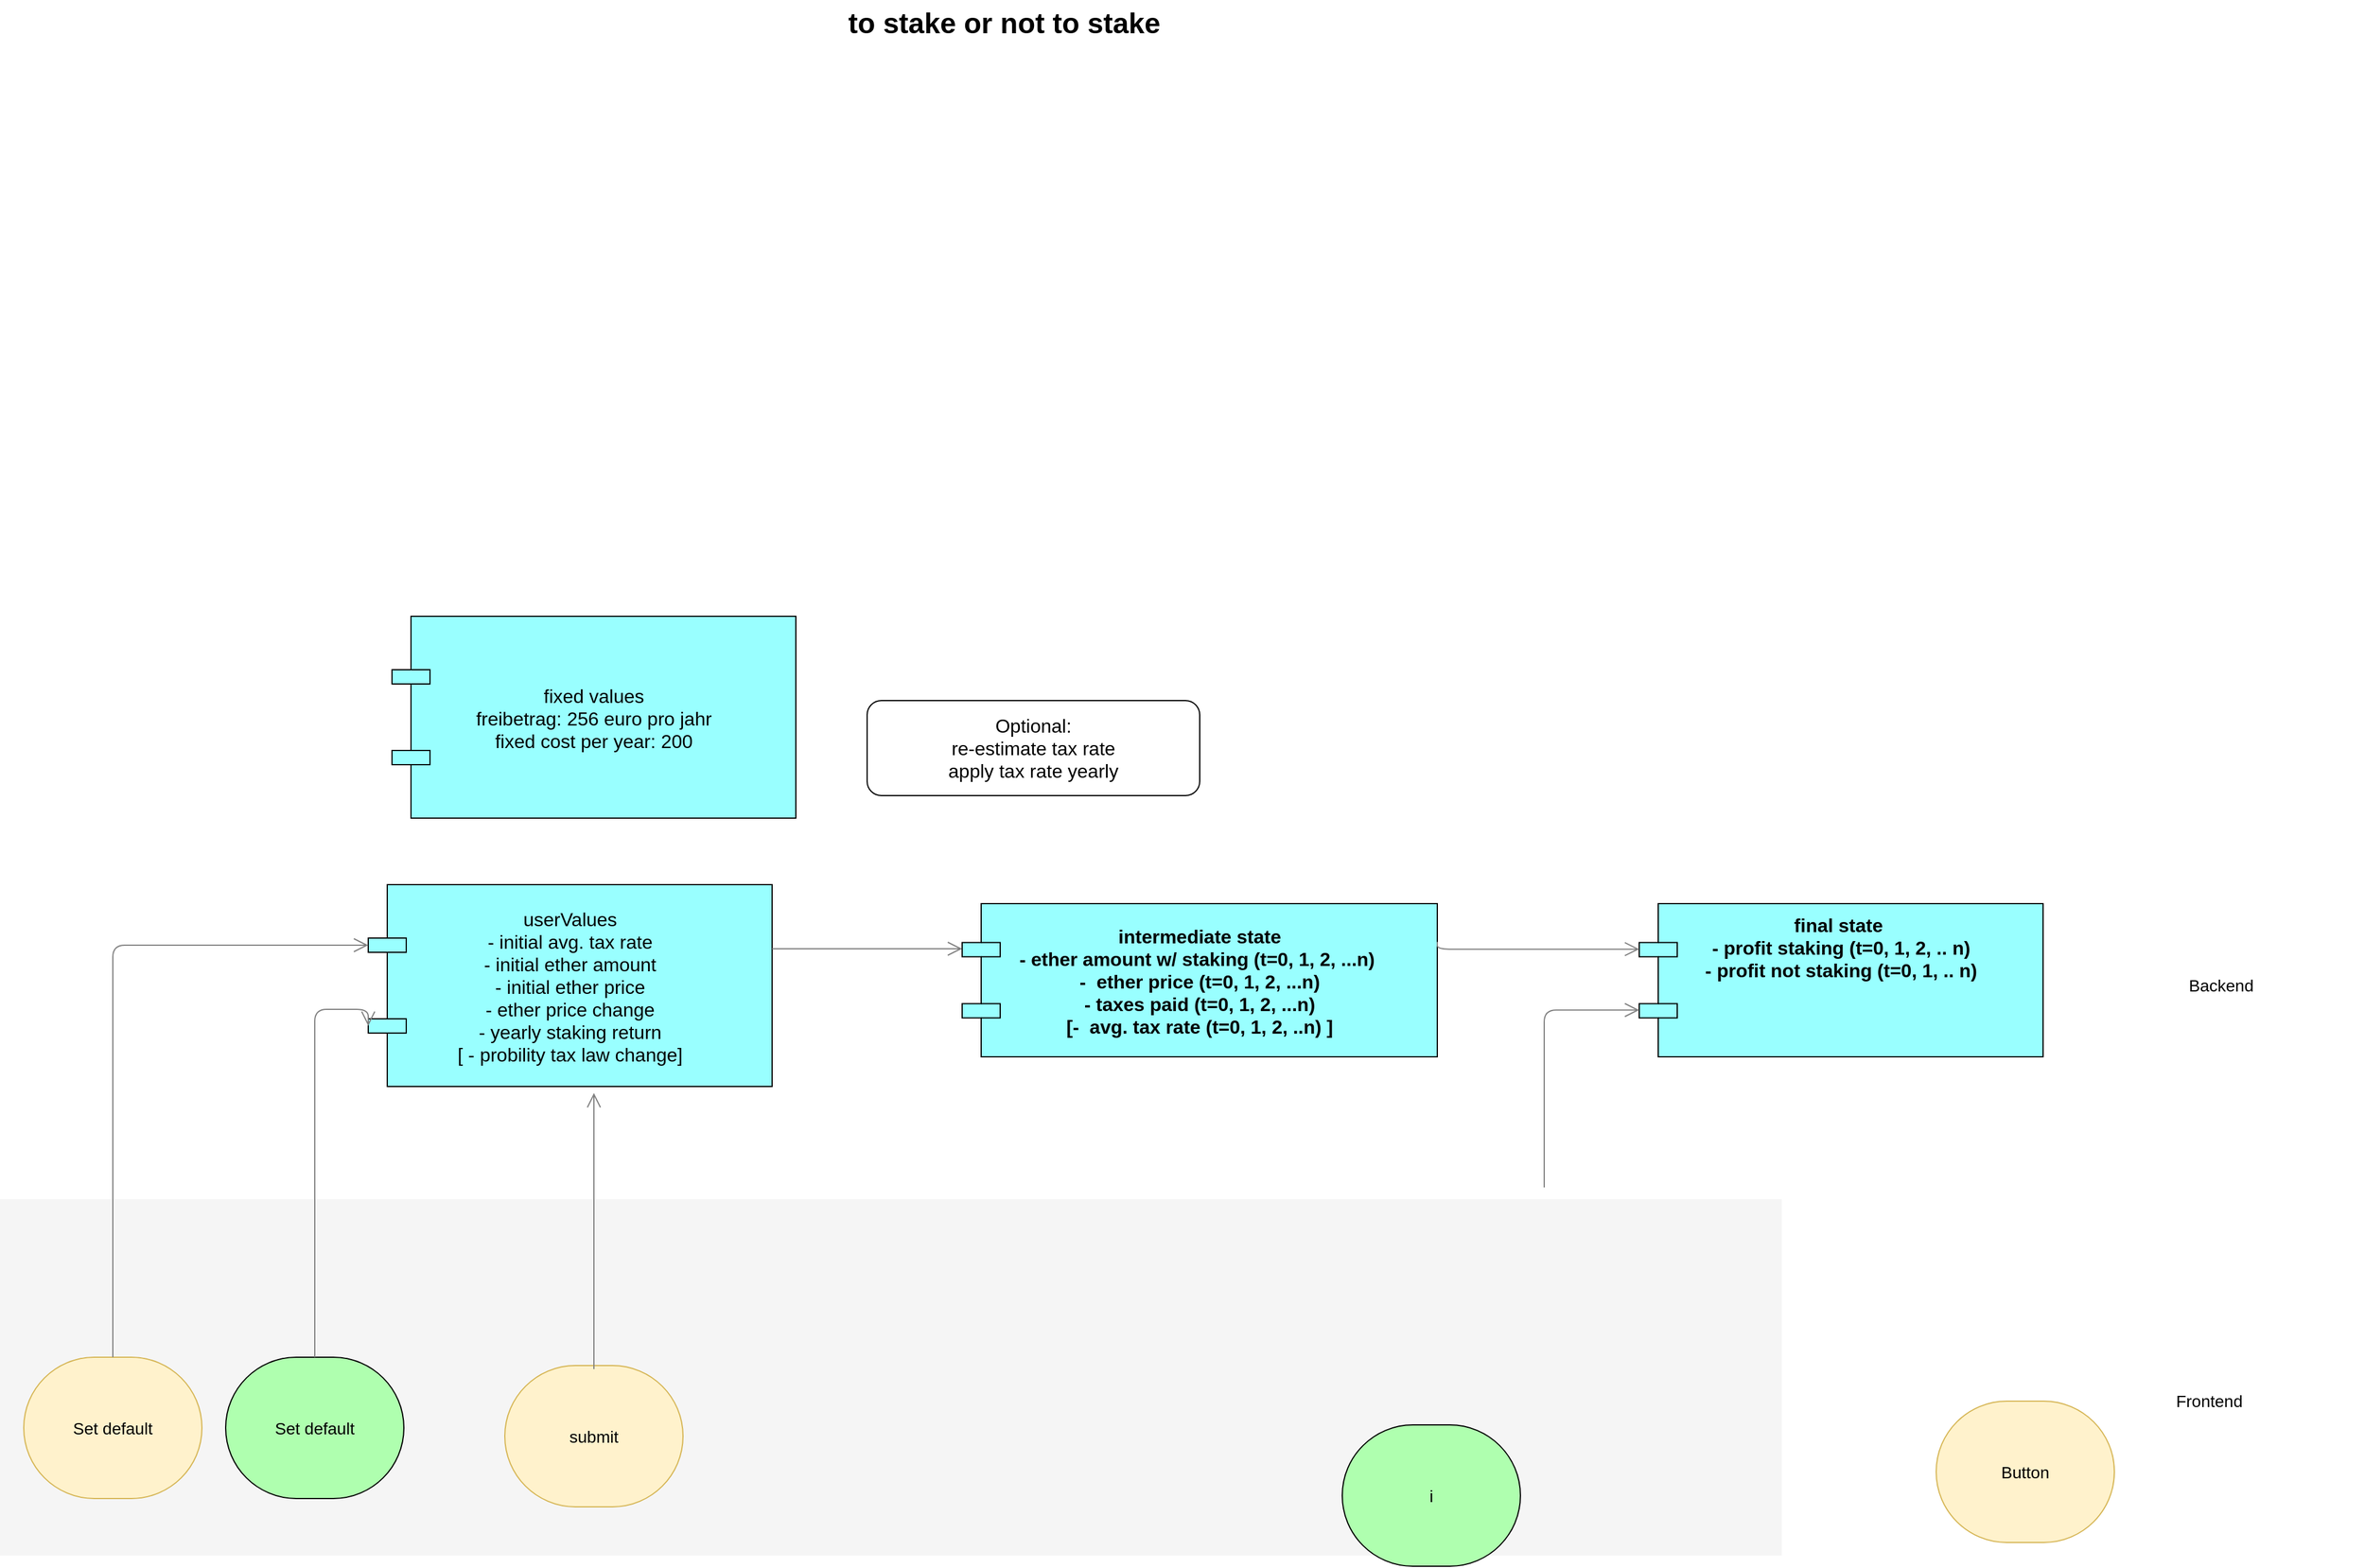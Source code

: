 <mxfile version="14.5.1" type="device"><diagram id="6I0OCvxSQrVGMHxT2VVA" name="Page-1"><mxGraphModel dx="3100" dy="2505" grid="1" gridSize="10" guides="1" tooltips="1" connect="1" arrows="1" fold="1" page="1" pageScale="1" pageWidth="850" pageHeight="1100" math="0" shadow="0"><root><mxCell id="0"/><mxCell id="1" parent="0"/><mxCell id="dKdSaXE48SgPbhcamS2K-30" value="" style="whiteSpace=wrap;html=1;strokeColor=none;strokeWidth=1;fillColor=#f5f5f5;fontSize=14;" parent="1" vertex="1"><mxGeometry x="-160" y="760" width="1500" height="300" as="geometry"/></mxCell><mxCell id="dKdSaXE48SgPbhcamS2K-40" value="Set default" style="html=1;whiteSpace=wrap;fillColor=#fff2cc;shape=mxgraph.archimate3.service;fontSize=14;strokeColor=#d6b656;" parent="1" vertex="1"><mxGeometry x="-140" y="893" width="150" height="119" as="geometry"/></mxCell><mxCell id="dKdSaXE48SgPbhcamS2K-47" value="userValues&#10;- initial avg. tax rate&#10;- initial ether amount&#10;- initial ether price&#10;- ether price change&#10;- yearly staking return&#10;[ - probility tax law change]" style="shape=component;align=center;fillColor=#99ffff;gradientColor=none;fontSize=16;fontStyle=0" parent="1" vertex="1"><mxGeometry x="150" y="495" width="340" height="170" as="geometry"/></mxCell><mxCell id="dKdSaXE48SgPbhcamS2K-58" value="Frontend" style="text;html=1;strokeColor=none;fillColor=none;align=center;verticalAlign=middle;whiteSpace=wrap;fontSize=14;" parent="1" vertex="1"><mxGeometry x="1580" y="920" width="240" height="20" as="geometry"/></mxCell><mxCell id="dKdSaXE48SgPbhcamS2K-59" value="Backend" style="text;html=1;strokeColor=none;fillColor=none;align=center;verticalAlign=middle;whiteSpace=wrap;fontSize=14;" parent="1" vertex="1"><mxGeometry x="1590" y="570" width="240" height="20" as="geometry"/></mxCell><mxCell id="dKdSaXE48SgPbhcamS2K-63" value="to stake or not to stake" style="text;strokeColor=none;fillColor=none;html=1;fontSize=24;fontStyle=1;verticalAlign=middle;align=center;" parent="1" vertex="1"><mxGeometry x="-110" y="-250" width="1590" height="40" as="geometry"/></mxCell><mxCell id="nf4oLD-YeAQBV_9-8PQ_-2" value="Set default" style="html=1;whiteSpace=wrap;fillColor=#AFFFAF;shape=mxgraph.archimate3.service;fontSize=14;" parent="1" vertex="1"><mxGeometry x="30" y="893" width="150" height="119" as="geometry"/></mxCell><mxCell id="nf4oLD-YeAQBV_9-8PQ_-3" style="edgeStyle=elbowEdgeStyle;rounded=1;elbow=vertical;html=1;startSize=10;endArrow=open;endFill=0;endSize=10;jettySize=auto;orthogonalLoop=1;strokeColor=#808080;fontSize=14;entryX=0;entryY=0.3;entryDx=0;entryDy=0;exitX=0.5;exitY=0;exitDx=0;exitDy=0;exitPerimeter=0;" parent="1" source="dKdSaXE48SgPbhcamS2K-40" target="dKdSaXE48SgPbhcamS2K-47" edge="1"><mxGeometry relative="1" as="geometry"><Array as="points"><mxPoint x="10" y="546"/></Array><mxPoint x="55" y="460" as="sourcePoint"/><mxPoint x="159.3" y="620" as="targetPoint"/></mxGeometry></mxCell><mxCell id="nf4oLD-YeAQBV_9-8PQ_-5" style="edgeStyle=elbowEdgeStyle;rounded=1;elbow=vertical;html=1;startSize=10;endArrow=open;endFill=0;endSize=10;jettySize=auto;orthogonalLoop=1;strokeColor=#808080;fontSize=14;exitX=0.5;exitY=0;exitPerimeter=0;exitDx=0;exitDy=0;entryX=0;entryY=0.7;entryDx=0;entryDy=0;" parent="1" source="nf4oLD-YeAQBV_9-8PQ_-2" target="dKdSaXE48SgPbhcamS2K-47" edge="1"><mxGeometry relative="1" as="geometry"><Array as="points"><mxPoint x="110" y="600"/><mxPoint x="90" y="584"/><mxPoint x="70" y="691"/></Array><mxPoint x="804.35" y="691.25" as="sourcePoint"/><mxPoint x="160" y="600" as="targetPoint"/></mxGeometry></mxCell><mxCell id="nf4oLD-YeAQBV_9-8PQ_-7" value="Button" style="html=1;whiteSpace=wrap;fillColor=#fff2cc;shape=mxgraph.archimate3.service;fontSize=14;strokeColor=#d6b656;" parent="1" vertex="1"><mxGeometry x="1470" y="930" width="150" height="119" as="geometry"/></mxCell><mxCell id="nf4oLD-YeAQBV_9-8PQ_-8" value="i" style="html=1;whiteSpace=wrap;fillColor=#AFFFAF;shape=mxgraph.archimate3.service;fontSize=14;" parent="1" vertex="1"><mxGeometry x="970" y="950" width="150" height="119" as="geometry"/></mxCell><mxCell id="nf4oLD-YeAQBV_9-8PQ_-9" value="submit" style="html=1;whiteSpace=wrap;fillColor=#fff2cc;shape=mxgraph.archimate3.service;fontSize=14;strokeColor=#d6b656;" parent="1" vertex="1"><mxGeometry x="265" y="900" width="150" height="119" as="geometry"/></mxCell><mxCell id="nf4oLD-YeAQBV_9-8PQ_-11" style="edgeStyle=elbowEdgeStyle;rounded=1;elbow=vertical;html=1;startSize=10;endArrow=open;endFill=0;endSize=10;jettySize=auto;orthogonalLoop=1;strokeColor=#808080;fontSize=14;entryX=0;entryY=0.3;entryDx=0;entryDy=0;" parent="1" source="dKdSaXE48SgPbhcamS2K-47" target="nf4oLD-YeAQBV_9-8PQ_-13" edge="1"><mxGeometry relative="1" as="geometry"><Array as="points"><mxPoint x="550" y="549"/><mxPoint x="550" y="570"/><mxPoint x="540" y="720"/><mxPoint x="320" y="700"/><mxPoint x="239.5" y="648.75"/></Array><mxPoint x="289.7" y="710" as="sourcePoint"/><mxPoint x="170" y="618.75" as="targetPoint"/></mxGeometry></mxCell><mxCell id="nf4oLD-YeAQBV_9-8PQ_-13" value="intermediate state&#10;- ether amount w/ staking (t=0, 1, 2, ...n) &#10;-  ether price (t=0, 1, 2, ...n)&#10;- taxes paid (t=0, 1, 2, ...n)&#10;[-  avg. tax rate (t=0, 1, 2, ..n) ]" style="shape=component;align=center;fillColor=#99ffff;gradientColor=none;fontSize=16;fontStyle=1" parent="1" vertex="1"><mxGeometry x="650" y="511" width="400" height="129" as="geometry"/></mxCell><mxCell id="nf4oLD-YeAQBV_9-8PQ_-14" value="final state &#10;- profit staking (t=0, 1, 2, .. n)&#10;- profit not staking (t=0, 1, .. n)&#10;&#10;&#10;" style="shape=component;align=center;fillColor=#99ffff;gradientColor=none;fontSize=16;fontStyle=1" parent="1" vertex="1"><mxGeometry x="1220" y="511" width="340" height="129" as="geometry"/></mxCell><mxCell id="nf4oLD-YeAQBV_9-8PQ_-19" value="Optional: &lt;br&gt;re-estimate tax rate&lt;br&gt;apply tax rate yearly" style="rounded=1;whiteSpace=wrap;html=1;fontSize=16;" parent="1" vertex="1"><mxGeometry x="570" y="340" width="280" height="80" as="geometry"/></mxCell><mxCell id="nf4oLD-YeAQBV_9-8PQ_-21" value="fixed values&#10;freibetrag: 256 euro pro jahr&#10;fixed cost per year: 200" style="shape=component;align=center;fillColor=#99ffff;gradientColor=none;fontSize=16;fontStyle=0" parent="1" vertex="1"><mxGeometry x="170" y="269" width="340" height="170" as="geometry"/></mxCell><mxCell id="nf4oLD-YeAQBV_9-8PQ_-23" style="edgeStyle=elbowEdgeStyle;rounded=1;elbow=vertical;html=1;startSize=10;endArrow=open;endFill=0;endSize=10;jettySize=auto;orthogonalLoop=1;strokeColor=#808080;fontSize=14;entryX=0.5;entryY=1;exitX=0.5;exitY=0;exitPerimeter=0;exitDx=0;exitDy=0;entryDx=0;entryDy=0;" parent="1" edge="1"><mxGeometry relative="1" as="geometry"><Array as="points"><mxPoint x="330" y="710"/><mxPoint x="249.5" y="658.75"/></Array><mxPoint x="340" y="903" as="sourcePoint"/><mxPoint x="340" y="670.5" as="targetPoint"/></mxGeometry></mxCell><mxCell id="nf4oLD-YeAQBV_9-8PQ_-26" style="edgeStyle=elbowEdgeStyle;rounded=1;elbow=vertical;html=1;startSize=10;endArrow=open;endFill=0;endSize=10;jettySize=auto;orthogonalLoop=1;strokeColor=#808080;fontSize=14;entryX=0;entryY=0.3;entryDx=0;entryDy=0;exitX=1;exitY=0.25;exitDx=0;exitDy=0;" parent="1" source="nf4oLD-YeAQBV_9-8PQ_-13" target="nf4oLD-YeAQBV_9-8PQ_-14" edge="1"><mxGeometry relative="1" as="geometry"><Array as="points"><mxPoint x="1090" y="549.32"/><mxPoint x="1090" y="570.32"/><mxPoint x="1080" y="720.32"/><mxPoint x="860" y="700.32"/><mxPoint x="779.5" y="649.07"/></Array><mxPoint x="1070" y="549" as="sourcePoint"/><mxPoint x="1210" y="549.02" as="targetPoint"/></mxGeometry></mxCell><mxCell id="nf4oLD-YeAQBV_9-8PQ_-27" style="edgeStyle=elbowEdgeStyle;rounded=1;elbow=vertical;html=1;startSize=10;endArrow=open;endFill=0;endSize=10;jettySize=auto;orthogonalLoop=1;strokeColor=#808080;fontSize=14;entryX=0;entryY=0.7;entryDx=0;entryDy=0;" parent="1" target="nf4oLD-YeAQBV_9-8PQ_-14" edge="1"><mxGeometry relative="1" as="geometry"><Array as="points"><mxPoint x="1090" y="600.62"/><mxPoint x="1090" y="621.62"/><mxPoint x="1080" y="771.62"/><mxPoint x="860" y="751.62"/><mxPoint x="779.5" y="700.37"/></Array><mxPoint x="1140" y="750" as="sourcePoint"/><mxPoint x="1210" y="600.32" as="targetPoint"/></mxGeometry></mxCell></root></mxGraphModel></diagram></mxfile>